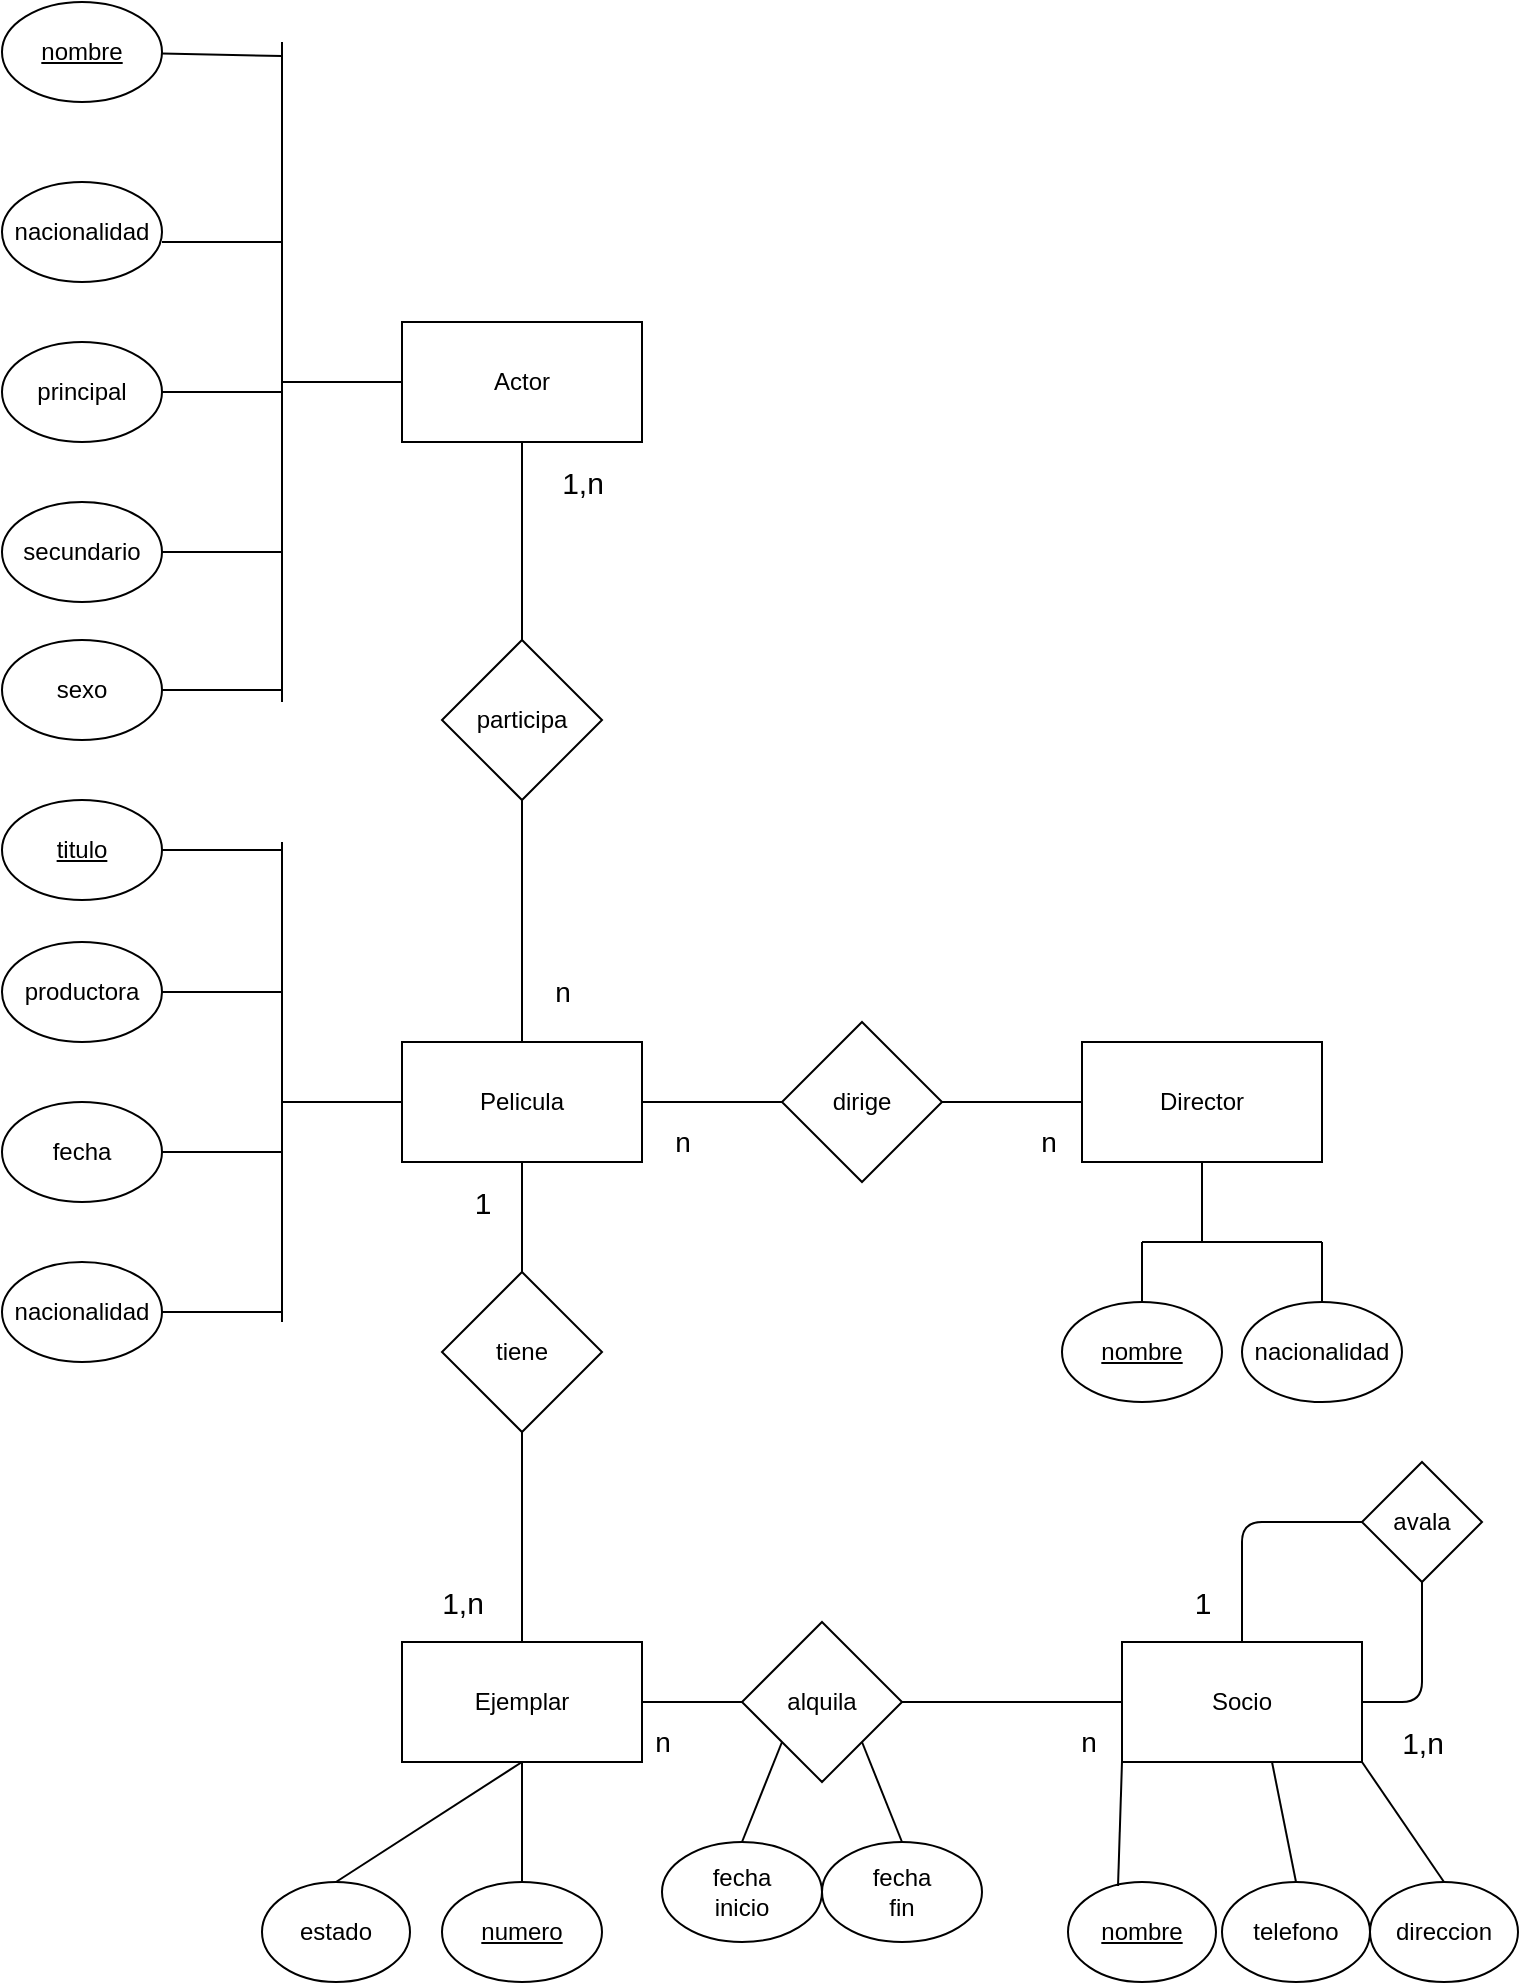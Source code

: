 <mxfile version="13.1.3" type="device"><diagram id="-ZO79aW2gDYT2kFstDV5" name="Página-1"><mxGraphModel dx="1038" dy="557" grid="1" gridSize="10" guides="1" tooltips="1" connect="1" arrows="1" fold="1" page="1" pageScale="1" pageWidth="827" pageHeight="1169" math="0" shadow="0"><root><mxCell id="0"/><mxCell id="1" parent="0"/><mxCell id="dsXOwU4c5BYLyRoKq3op-1" value="&lt;div&gt;Actor&lt;/div&gt;" style="rounded=0;whiteSpace=wrap;html=1;" vertex="1" parent="1"><mxGeometry x="260" y="210" width="120" height="60" as="geometry"/></mxCell><mxCell id="dsXOwU4c5BYLyRoKq3op-2" value="&lt;div&gt;sexo&lt;/div&gt;" style="ellipse;whiteSpace=wrap;html=1;" vertex="1" parent="1"><mxGeometry x="60" y="369" width="80" height="50" as="geometry"/></mxCell><mxCell id="dsXOwU4c5BYLyRoKq3op-3" value="&lt;div&gt;principal&lt;/div&gt;" style="ellipse;whiteSpace=wrap;html=1;" vertex="1" parent="1"><mxGeometry x="60" y="220" width="80" height="50" as="geometry"/></mxCell><mxCell id="dsXOwU4c5BYLyRoKq3op-4" value="secundario" style="ellipse;whiteSpace=wrap;html=1;" vertex="1" parent="1"><mxGeometry x="60" y="300" width="80" height="50" as="geometry"/></mxCell><mxCell id="dsXOwU4c5BYLyRoKq3op-5" value="&lt;u&gt;nombre&lt;/u&gt;" style="ellipse;whiteSpace=wrap;html=1;" vertex="1" parent="1"><mxGeometry x="60" y="50" width="80" height="50" as="geometry"/></mxCell><mxCell id="dsXOwU4c5BYLyRoKq3op-6" value="&lt;div&gt;nacionalidad&lt;/div&gt;" style="ellipse;whiteSpace=wrap;html=1;" vertex="1" parent="1"><mxGeometry x="60" y="140" width="80" height="50" as="geometry"/></mxCell><mxCell id="dsXOwU4c5BYLyRoKq3op-7" value="" style="endArrow=none;html=1;" edge="1" parent="1" target="dsXOwU4c5BYLyRoKq3op-5"><mxGeometry width="50" height="50" relative="1" as="geometry"><mxPoint x="200" y="77" as="sourcePoint"/><mxPoint x="150" y="100" as="targetPoint"/></mxGeometry></mxCell><mxCell id="dsXOwU4c5BYLyRoKq3op-9" value="" style="endArrow=none;html=1;" edge="1" parent="1"><mxGeometry width="50" height="50" relative="1" as="geometry"><mxPoint x="140" y="170" as="sourcePoint"/><mxPoint x="200" y="170" as="targetPoint"/></mxGeometry></mxCell><mxCell id="dsXOwU4c5BYLyRoKq3op-11" value="" style="endArrow=none;html=1;exitX=1;exitY=0.5;exitDx=0;exitDy=0;" edge="1" parent="1" source="dsXOwU4c5BYLyRoKq3op-3"><mxGeometry width="50" height="50" relative="1" as="geometry"><mxPoint x="140" y="270" as="sourcePoint"/><mxPoint x="200" y="245" as="targetPoint"/></mxGeometry></mxCell><mxCell id="dsXOwU4c5BYLyRoKq3op-12" value="" style="endArrow=none;html=1;exitX=1;exitY=0.5;exitDx=0;exitDy=0;" edge="1" parent="1" source="dsXOwU4c5BYLyRoKq3op-4"><mxGeometry width="50" height="50" relative="1" as="geometry"><mxPoint x="140" y="245" as="sourcePoint"/><mxPoint x="200" y="325" as="targetPoint"/></mxGeometry></mxCell><mxCell id="dsXOwU4c5BYLyRoKq3op-13" value="" style="endArrow=none;html=1;exitX=1;exitY=0.5;exitDx=0;exitDy=0;" edge="1" parent="1" source="dsXOwU4c5BYLyRoKq3op-2"><mxGeometry width="50" height="50" relative="1" as="geometry"><mxPoint x="140" y="325" as="sourcePoint"/><mxPoint x="200" y="394" as="targetPoint"/></mxGeometry></mxCell><mxCell id="dsXOwU4c5BYLyRoKq3op-14" value="" style="endArrow=none;html=1;" edge="1" parent="1"><mxGeometry width="50" height="50" relative="1" as="geometry"><mxPoint x="200" y="400" as="sourcePoint"/><mxPoint x="200" y="70" as="targetPoint"/></mxGeometry></mxCell><mxCell id="dsXOwU4c5BYLyRoKq3op-15" value="" style="endArrow=none;html=1;entryX=0;entryY=0.5;entryDx=0;entryDy=0;" edge="1" parent="1" target="dsXOwU4c5BYLyRoKq3op-1"><mxGeometry width="50" height="50" relative="1" as="geometry"><mxPoint x="200" y="240" as="sourcePoint"/><mxPoint x="250" y="200" as="targetPoint"/></mxGeometry></mxCell><mxCell id="dsXOwU4c5BYLyRoKq3op-16" value="participa" style="rhombus;whiteSpace=wrap;html=1;" vertex="1" parent="1"><mxGeometry x="280" y="369" width="80" height="80" as="geometry"/></mxCell><mxCell id="dsXOwU4c5BYLyRoKq3op-17" value="&lt;div&gt;Pelicula&lt;/div&gt;" style="rounded=0;whiteSpace=wrap;html=1;" vertex="1" parent="1"><mxGeometry x="260" y="570" width="120" height="60" as="geometry"/></mxCell><mxCell id="dsXOwU4c5BYLyRoKq3op-18" value="" style="endArrow=none;html=1;entryX=0.5;entryY=1;entryDx=0;entryDy=0;exitX=0.5;exitY=0;exitDx=0;exitDy=0;" edge="1" parent="1" source="dsXOwU4c5BYLyRoKq3op-16" target="dsXOwU4c5BYLyRoKq3op-1"><mxGeometry width="50" height="50" relative="1" as="geometry"><mxPoint x="390" y="480" as="sourcePoint"/><mxPoint x="440" y="430" as="targetPoint"/></mxGeometry></mxCell><mxCell id="dsXOwU4c5BYLyRoKq3op-19" value="" style="endArrow=none;html=1;entryX=0.5;entryY=0;entryDx=0;entryDy=0;exitX=0.5;exitY=1;exitDx=0;exitDy=0;" edge="1" parent="1" source="dsXOwU4c5BYLyRoKq3op-16" target="dsXOwU4c5BYLyRoKq3op-17"><mxGeometry width="50" height="50" relative="1" as="geometry"><mxPoint x="320" y="320" as="sourcePoint"/><mxPoint x="320" y="270" as="targetPoint"/></mxGeometry></mxCell><mxCell id="dsXOwU4c5BYLyRoKq3op-22" value="titulo" style="ellipse;whiteSpace=wrap;html=1;fontStyle=4" vertex="1" parent="1"><mxGeometry x="60" y="449" width="80" height="50" as="geometry"/></mxCell><mxCell id="dsXOwU4c5BYLyRoKq3op-23" value="&lt;div&gt;productora&lt;/div&gt;" style="ellipse;whiteSpace=wrap;html=1;" vertex="1" parent="1"><mxGeometry x="60" y="520" width="80" height="50" as="geometry"/></mxCell><mxCell id="dsXOwU4c5BYLyRoKq3op-24" value="fecha" style="ellipse;whiteSpace=wrap;html=1;" vertex="1" parent="1"><mxGeometry x="60" y="600" width="80" height="50" as="geometry"/></mxCell><mxCell id="dsXOwU4c5BYLyRoKq3op-25" value="nacionalidad" style="ellipse;whiteSpace=wrap;html=1;" vertex="1" parent="1"><mxGeometry x="60" y="680" width="80" height="50" as="geometry"/></mxCell><mxCell id="dsXOwU4c5BYLyRoKq3op-26" value="" style="endArrow=none;html=1;entryX=1;entryY=0.5;entryDx=0;entryDy=0;" edge="1" parent="1" target="dsXOwU4c5BYLyRoKq3op-22"><mxGeometry width="50" height="50" relative="1" as="geometry"><mxPoint x="200" y="474" as="sourcePoint"/><mxPoint x="440" y="500" as="targetPoint"/></mxGeometry></mxCell><mxCell id="dsXOwU4c5BYLyRoKq3op-27" value="" style="endArrow=none;html=1;entryX=1;entryY=0.5;entryDx=0;entryDy=0;" edge="1" parent="1" target="dsXOwU4c5BYLyRoKq3op-23"><mxGeometry width="50" height="50" relative="1" as="geometry"><mxPoint x="200" y="545" as="sourcePoint"/><mxPoint x="140" y="474" as="targetPoint"/></mxGeometry></mxCell><mxCell id="dsXOwU4c5BYLyRoKq3op-28" value="" style="endArrow=none;html=1;entryX=1;entryY=0.5;entryDx=0;entryDy=0;" edge="1" parent="1" target="dsXOwU4c5BYLyRoKq3op-24"><mxGeometry width="50" height="50" relative="1" as="geometry"><mxPoint x="200" y="625" as="sourcePoint"/><mxPoint x="150" y="484" as="targetPoint"/></mxGeometry></mxCell><mxCell id="dsXOwU4c5BYLyRoKq3op-29" value="" style="endArrow=none;html=1;entryX=1;entryY=0.5;entryDx=0;entryDy=0;" edge="1" parent="1" target="dsXOwU4c5BYLyRoKq3op-25"><mxGeometry width="50" height="50" relative="1" as="geometry"><mxPoint x="200" y="705" as="sourcePoint"/><mxPoint x="160" y="494" as="targetPoint"/></mxGeometry></mxCell><mxCell id="dsXOwU4c5BYLyRoKq3op-30" value="" style="endArrow=none;html=1;" edge="1" parent="1"><mxGeometry width="50" height="50" relative="1" as="geometry"><mxPoint x="200" y="710" as="sourcePoint"/><mxPoint x="200" y="470" as="targetPoint"/></mxGeometry></mxCell><mxCell id="dsXOwU4c5BYLyRoKq3op-31" value="" style="endArrow=none;html=1;exitX=0;exitY=0.5;exitDx=0;exitDy=0;" edge="1" parent="1" source="dsXOwU4c5BYLyRoKq3op-17"><mxGeometry width="50" height="50" relative="1" as="geometry"><mxPoint x="240" y="514" as="sourcePoint"/><mxPoint x="200" y="600" as="targetPoint"/></mxGeometry></mxCell><mxCell id="dsXOwU4c5BYLyRoKq3op-32" value="dirige" style="rhombus;whiteSpace=wrap;html=1;" vertex="1" parent="1"><mxGeometry x="450" y="560" width="80" height="80" as="geometry"/></mxCell><mxCell id="dsXOwU4c5BYLyRoKq3op-33" value="Director" style="rounded=0;whiteSpace=wrap;html=1;" vertex="1" parent="1"><mxGeometry x="600" y="570" width="120" height="60" as="geometry"/></mxCell><mxCell id="dsXOwU4c5BYLyRoKq3op-34" value="nacionalidad" style="ellipse;whiteSpace=wrap;html=1;" vertex="1" parent="1"><mxGeometry x="680" y="700" width="80" height="50" as="geometry"/></mxCell><mxCell id="dsXOwU4c5BYLyRoKq3op-35" value="&lt;div&gt;&lt;u&gt;nombre&lt;/u&gt;&lt;/div&gt;" style="ellipse;whiteSpace=wrap;html=1;" vertex="1" parent="1"><mxGeometry x="590" y="700" width="80" height="50" as="geometry"/></mxCell><mxCell id="dsXOwU4c5BYLyRoKq3op-36" value="" style="endArrow=none;html=1;exitX=0.5;exitY=0;exitDx=0;exitDy=0;" edge="1" parent="1" source="dsXOwU4c5BYLyRoKq3op-35"><mxGeometry width="50" height="50" relative="1" as="geometry"><mxPoint x="640" y="680" as="sourcePoint"/><mxPoint x="630" y="670" as="targetPoint"/></mxGeometry></mxCell><mxCell id="dsXOwU4c5BYLyRoKq3op-37" value="" style="endArrow=none;html=1;exitX=0.5;exitY=0;exitDx=0;exitDy=0;" edge="1" parent="1" source="dsXOwU4c5BYLyRoKq3op-34"><mxGeometry width="50" height="50" relative="1" as="geometry"><mxPoint x="630" y="700" as="sourcePoint"/><mxPoint x="720" y="670" as="targetPoint"/></mxGeometry></mxCell><mxCell id="dsXOwU4c5BYLyRoKq3op-38" value="" style="endArrow=none;html=1;" edge="1" parent="1"><mxGeometry width="50" height="50" relative="1" as="geometry"><mxPoint x="630" y="670" as="sourcePoint"/><mxPoint x="720" y="670" as="targetPoint"/></mxGeometry></mxCell><mxCell id="dsXOwU4c5BYLyRoKq3op-39" value="" style="endArrow=none;html=1;entryX=0.5;entryY=1;entryDx=0;entryDy=0;" edge="1" parent="1" target="dsXOwU4c5BYLyRoKq3op-33"><mxGeometry width="50" height="50" relative="1" as="geometry"><mxPoint x="660" y="670" as="sourcePoint"/><mxPoint x="650" y="690" as="targetPoint"/></mxGeometry></mxCell><mxCell id="dsXOwU4c5BYLyRoKq3op-40" value="" style="endArrow=none;html=1;exitX=0;exitY=0.5;exitDx=0;exitDy=0;entryX=1;entryY=0.5;entryDx=0;entryDy=0;" edge="1" parent="1" source="dsXOwU4c5BYLyRoKq3op-33" target="dsXOwU4c5BYLyRoKq3op-32"><mxGeometry width="50" height="50" relative="1" as="geometry"><mxPoint x="660" y="730" as="sourcePoint"/><mxPoint x="660" y="700" as="targetPoint"/></mxGeometry></mxCell><mxCell id="dsXOwU4c5BYLyRoKq3op-41" value="" style="endArrow=none;html=1;exitX=0;exitY=0.5;exitDx=0;exitDy=0;entryX=1;entryY=0.5;entryDx=0;entryDy=0;" edge="1" parent="1" source="dsXOwU4c5BYLyRoKq3op-32" target="dsXOwU4c5BYLyRoKq3op-17"><mxGeometry width="50" height="50" relative="1" as="geometry"><mxPoint x="670" y="740" as="sourcePoint"/><mxPoint x="670" y="710" as="targetPoint"/></mxGeometry></mxCell><mxCell id="dsXOwU4c5BYLyRoKq3op-42" value="&lt;div&gt;tiene&lt;/div&gt;" style="rhombus;whiteSpace=wrap;html=1;" vertex="1" parent="1"><mxGeometry x="280" y="685" width="80" height="80" as="geometry"/></mxCell><mxCell id="dsXOwU4c5BYLyRoKq3op-43" value="Ejemplar" style="rounded=0;whiteSpace=wrap;html=1;" vertex="1" parent="1"><mxGeometry x="260" y="870" width="120" height="60" as="geometry"/></mxCell><mxCell id="dsXOwU4c5BYLyRoKq3op-44" value="" style="endArrow=none;html=1;entryX=0.5;entryY=1;entryDx=0;entryDy=0;exitX=0.5;exitY=0;exitDx=0;exitDy=0;" edge="1" parent="1" source="dsXOwU4c5BYLyRoKq3op-42" target="dsXOwU4c5BYLyRoKq3op-17"><mxGeometry width="50" height="50" relative="1" as="geometry"><mxPoint x="280" y="690" as="sourcePoint"/><mxPoint x="330" y="640" as="targetPoint"/></mxGeometry></mxCell><mxCell id="dsXOwU4c5BYLyRoKq3op-45" value="" style="endArrow=none;html=1;entryX=0.5;entryY=1;entryDx=0;entryDy=0;exitX=0.5;exitY=0;exitDx=0;exitDy=0;" edge="1" parent="1" source="dsXOwU4c5BYLyRoKq3op-43" target="dsXOwU4c5BYLyRoKq3op-42"><mxGeometry width="50" height="50" relative="1" as="geometry"><mxPoint x="330" y="680" as="sourcePoint"/><mxPoint x="320" y="630" as="targetPoint"/></mxGeometry></mxCell><mxCell id="dsXOwU4c5BYLyRoKq3op-47" value="&lt;u&gt;numero&lt;/u&gt;" style="ellipse;whiteSpace=wrap;html=1;" vertex="1" parent="1"><mxGeometry x="280" y="990" width="80" height="50" as="geometry"/></mxCell><mxCell id="dsXOwU4c5BYLyRoKq3op-48" value="estado" style="ellipse;whiteSpace=wrap;html=1;" vertex="1" parent="1"><mxGeometry x="190" y="990" width="74" height="50" as="geometry"/></mxCell><mxCell id="dsXOwU4c5BYLyRoKq3op-51" value="" style="endArrow=none;html=1;entryX=0.5;entryY=1;entryDx=0;entryDy=0;exitX=0.5;exitY=0;exitDx=0;exitDy=0;" edge="1" parent="1" source="dsXOwU4c5BYLyRoKq3op-47" target="dsXOwU4c5BYLyRoKq3op-43"><mxGeometry width="50" height="50" relative="1" as="geometry"><mxPoint x="340" y="990" as="sourcePoint"/><mxPoint x="390" y="940" as="targetPoint"/></mxGeometry></mxCell><mxCell id="dsXOwU4c5BYLyRoKq3op-52" value="" style="endArrow=none;html=1;entryX=0.5;entryY=1;entryDx=0;entryDy=0;exitX=0.5;exitY=0;exitDx=0;exitDy=0;" edge="1" parent="1" source="dsXOwU4c5BYLyRoKq3op-48" target="dsXOwU4c5BYLyRoKq3op-43"><mxGeometry width="50" height="50" relative="1" as="geometry"><mxPoint x="374" y="1000" as="sourcePoint"/><mxPoint x="320" y="930" as="targetPoint"/></mxGeometry></mxCell><mxCell id="dsXOwU4c5BYLyRoKq3op-53" value="alquila" style="rhombus;whiteSpace=wrap;html=1;" vertex="1" parent="1"><mxGeometry x="430" y="860" width="80" height="80" as="geometry"/></mxCell><mxCell id="dsXOwU4c5BYLyRoKq3op-54" value="fecha&lt;div&gt;inicio&lt;/div&gt;" style="ellipse;whiteSpace=wrap;html=1;" vertex="1" parent="1"><mxGeometry x="390" y="970" width="80" height="50" as="geometry"/></mxCell><mxCell id="dsXOwU4c5BYLyRoKq3op-55" value="&lt;div&gt;fecha&lt;/div&gt;&lt;div&gt;fin&lt;/div&gt;" style="ellipse;whiteSpace=wrap;html=1;" vertex="1" parent="1"><mxGeometry x="470" y="970" width="80" height="50" as="geometry"/></mxCell><mxCell id="dsXOwU4c5BYLyRoKq3op-57" value="" style="endArrow=none;html=1;entryX=0;entryY=0.5;entryDx=0;entryDy=0;exitX=1;exitY=0.5;exitDx=0;exitDy=0;" edge="1" parent="1" source="dsXOwU4c5BYLyRoKq3op-43" target="dsXOwU4c5BYLyRoKq3op-53"><mxGeometry width="50" height="50" relative="1" as="geometry"><mxPoint x="390" y="920" as="sourcePoint"/><mxPoint x="440" y="870" as="targetPoint"/></mxGeometry></mxCell><mxCell id="dsXOwU4c5BYLyRoKq3op-58" value="" style="endArrow=none;html=1;entryX=0;entryY=1;entryDx=0;entryDy=0;exitX=0.5;exitY=0;exitDx=0;exitDy=0;" edge="1" parent="1" source="dsXOwU4c5BYLyRoKq3op-54" target="dsXOwU4c5BYLyRoKq3op-53"><mxGeometry width="50" height="50" relative="1" as="geometry"><mxPoint x="380" y="900" as="sourcePoint"/><mxPoint x="430" y="900" as="targetPoint"/></mxGeometry></mxCell><mxCell id="dsXOwU4c5BYLyRoKq3op-59" value="" style="endArrow=none;html=1;entryX=1;entryY=1;entryDx=0;entryDy=0;exitX=0.5;exitY=0;exitDx=0;exitDy=0;" edge="1" parent="1" source="dsXOwU4c5BYLyRoKq3op-55" target="dsXOwU4c5BYLyRoKq3op-53"><mxGeometry width="50" height="50" relative="1" as="geometry"><mxPoint x="430" y="970" as="sourcePoint"/><mxPoint x="450" y="920" as="targetPoint"/></mxGeometry></mxCell><mxCell id="dsXOwU4c5BYLyRoKq3op-60" value="Socio" style="rounded=0;whiteSpace=wrap;html=1;" vertex="1" parent="1"><mxGeometry x="620" y="870" width="120" height="60" as="geometry"/></mxCell><mxCell id="dsXOwU4c5BYLyRoKq3op-61" value="" style="endArrow=none;html=1;exitX=1;exitY=0.5;exitDx=0;exitDy=0;entryX=0;entryY=0.5;entryDx=0;entryDy=0;" edge="1" parent="1" source="dsXOwU4c5BYLyRoKq3op-53" target="dsXOwU4c5BYLyRoKq3op-60"><mxGeometry width="50" height="50" relative="1" as="geometry"><mxPoint x="540" y="860" as="sourcePoint"/><mxPoint x="590" y="810" as="targetPoint"/></mxGeometry></mxCell><mxCell id="dsXOwU4c5BYLyRoKq3op-62" value="avala" style="rhombus;whiteSpace=wrap;html=1;" vertex="1" parent="1"><mxGeometry x="740" y="780" width="60" height="60" as="geometry"/></mxCell><mxCell id="dsXOwU4c5BYLyRoKq3op-63" value="" style="endArrow=none;html=1;entryX=0;entryY=0.5;entryDx=0;entryDy=0;exitX=0.5;exitY=0;exitDx=0;exitDy=0;" edge="1" parent="1" source="dsXOwU4c5BYLyRoKq3op-60" target="dsXOwU4c5BYLyRoKq3op-62"><mxGeometry width="50" height="50" relative="1" as="geometry"><mxPoint x="670" y="810" as="sourcePoint"/><mxPoint x="440" y="810" as="targetPoint"/><Array as="points"><mxPoint x="680" y="810"/></Array></mxGeometry></mxCell><mxCell id="dsXOwU4c5BYLyRoKq3op-64" value="" style="endArrow=none;html=1;entryX=0.5;entryY=1;entryDx=0;entryDy=0;exitX=1;exitY=0.5;exitDx=0;exitDy=0;" edge="1" parent="1" source="dsXOwU4c5BYLyRoKq3op-60" target="dsXOwU4c5BYLyRoKq3op-62"><mxGeometry width="50" height="50" relative="1" as="geometry"><mxPoint x="770" y="900" as="sourcePoint"/><mxPoint x="820" y="850" as="targetPoint"/><Array as="points"><mxPoint x="770" y="900"/></Array></mxGeometry></mxCell><mxCell id="dsXOwU4c5BYLyRoKq3op-65" value="&lt;u&gt;nombre&lt;/u&gt;" style="ellipse;whiteSpace=wrap;html=1;" vertex="1" parent="1"><mxGeometry x="593" y="990" width="74" height="50" as="geometry"/></mxCell><mxCell id="dsXOwU4c5BYLyRoKq3op-66" value="telefono" style="ellipse;whiteSpace=wrap;html=1;" vertex="1" parent="1"><mxGeometry x="670" y="990" width="74" height="50" as="geometry"/></mxCell><mxCell id="dsXOwU4c5BYLyRoKq3op-67" value="direccion" style="ellipse;whiteSpace=wrap;html=1;" vertex="1" parent="1"><mxGeometry x="744" y="990" width="74" height="50" as="geometry"/></mxCell><mxCell id="dsXOwU4c5BYLyRoKq3op-68" value="" style="endArrow=none;html=1;entryX=0;entryY=1;entryDx=0;entryDy=0;exitX=0.338;exitY=0.04;exitDx=0;exitDy=0;exitPerimeter=0;" edge="1" parent="1" source="dsXOwU4c5BYLyRoKq3op-65" target="dsXOwU4c5BYLyRoKq3op-60"><mxGeometry width="50" height="50" relative="1" as="geometry"><mxPoint x="600" y="970" as="sourcePoint"/><mxPoint x="650" y="920" as="targetPoint"/></mxGeometry></mxCell><mxCell id="dsXOwU4c5BYLyRoKq3op-69" value="" style="endArrow=none;html=1;entryX=0.625;entryY=1;entryDx=0;entryDy=0;exitX=0.5;exitY=0;exitDx=0;exitDy=0;entryPerimeter=0;" edge="1" parent="1" source="dsXOwU4c5BYLyRoKq3op-66" target="dsXOwU4c5BYLyRoKq3op-60"><mxGeometry width="50" height="50" relative="1" as="geometry"><mxPoint x="618.012" y="992" as="sourcePoint"/><mxPoint x="620" y="930" as="targetPoint"/></mxGeometry></mxCell><mxCell id="dsXOwU4c5BYLyRoKq3op-70" value="" style="endArrow=none;html=1;entryX=1;entryY=1;entryDx=0;entryDy=0;exitX=0.5;exitY=0;exitDx=0;exitDy=0;" edge="1" parent="1" source="dsXOwU4c5BYLyRoKq3op-67" target="dsXOwU4c5BYLyRoKq3op-60"><mxGeometry width="50" height="50" relative="1" as="geometry"><mxPoint x="707" y="990" as="sourcePoint"/><mxPoint x="695" y="930" as="targetPoint"/></mxGeometry></mxCell><mxCell id="dsXOwU4c5BYLyRoKq3op-71" value="&lt;div&gt;&lt;font style=&quot;font-size: 15px&quot;&gt;1,n&lt;/font&gt;&lt;/div&gt;" style="text;html=1;align=center;verticalAlign=middle;resizable=0;points=[];autosize=1;" vertex="1" parent="1"><mxGeometry x="750" y="910" width="40" height="20" as="geometry"/></mxCell><mxCell id="dsXOwU4c5BYLyRoKq3op-73" value="&lt;div&gt;&lt;font style=&quot;font-size: 15px&quot;&gt;1,n&lt;/font&gt;&lt;/div&gt;" style="text;html=1;align=center;verticalAlign=middle;resizable=0;points=[];autosize=1;" vertex="1" parent="1"><mxGeometry x="270" y="840" width="40" height="20" as="geometry"/></mxCell><mxCell id="dsXOwU4c5BYLyRoKq3op-74" value="&lt;div&gt;&lt;font style=&quot;font-size: 15px&quot;&gt;1,n&lt;/font&gt;&lt;/div&gt;" style="text;html=1;align=center;verticalAlign=middle;resizable=0;points=[];autosize=1;" vertex="1" parent="1"><mxGeometry x="330" y="280" width="40" height="20" as="geometry"/></mxCell><mxCell id="dsXOwU4c5BYLyRoKq3op-75" value="n" style="text;html=1;align=center;verticalAlign=middle;resizable=0;points=[];autosize=1;fontSize=14;" vertex="1" parent="1"><mxGeometry x="330" y="535" width="20" height="20" as="geometry"/></mxCell><mxCell id="dsXOwU4c5BYLyRoKq3op-78" value="&lt;div&gt;&lt;font style=&quot;font-size: 15px&quot;&gt;1&lt;/font&gt;&lt;/div&gt;" style="text;html=1;align=center;verticalAlign=middle;resizable=0;points=[];autosize=1;" vertex="1" parent="1"><mxGeometry x="290" y="640" width="20" height="20" as="geometry"/></mxCell><mxCell id="dsXOwU4c5BYLyRoKq3op-79" value="&lt;div&gt;&lt;font style=&quot;font-size: 15px&quot;&gt;1&lt;/font&gt;&lt;/div&gt;" style="text;html=1;align=center;verticalAlign=middle;resizable=0;points=[];autosize=1;" vertex="1" parent="1"><mxGeometry x="650" y="840" width="20" height="20" as="geometry"/></mxCell><mxCell id="dsXOwU4c5BYLyRoKq3op-80" value="&lt;font style=&quot;font-size: 14px&quot;&gt;n&lt;/font&gt;" style="text;html=1;align=center;verticalAlign=middle;resizable=0;points=[];autosize=1;" vertex="1" parent="1"><mxGeometry x="593" y="910" width="20" height="20" as="geometry"/></mxCell><mxCell id="dsXOwU4c5BYLyRoKq3op-83" value="n" style="text;html=1;align=center;verticalAlign=middle;resizable=0;points=[];autosize=1;fontSize=14;" vertex="1" parent="1"><mxGeometry x="390" y="610" width="20" height="20" as="geometry"/></mxCell><mxCell id="dsXOwU4c5BYLyRoKq3op-84" value="n" style="text;html=1;align=center;verticalAlign=middle;resizable=0;points=[];autosize=1;fontSize=14;" vertex="1" parent="1"><mxGeometry x="573" y="610" width="20" height="20" as="geometry"/></mxCell><mxCell id="dsXOwU4c5BYLyRoKq3op-85" value="&lt;font style=&quot;font-size: 14px&quot;&gt;n&lt;/font&gt;" style="text;html=1;align=center;verticalAlign=middle;resizable=0;points=[];autosize=1;" vertex="1" parent="1"><mxGeometry x="380" y="910" width="20" height="20" as="geometry"/></mxCell></root></mxGraphModel></diagram></mxfile>